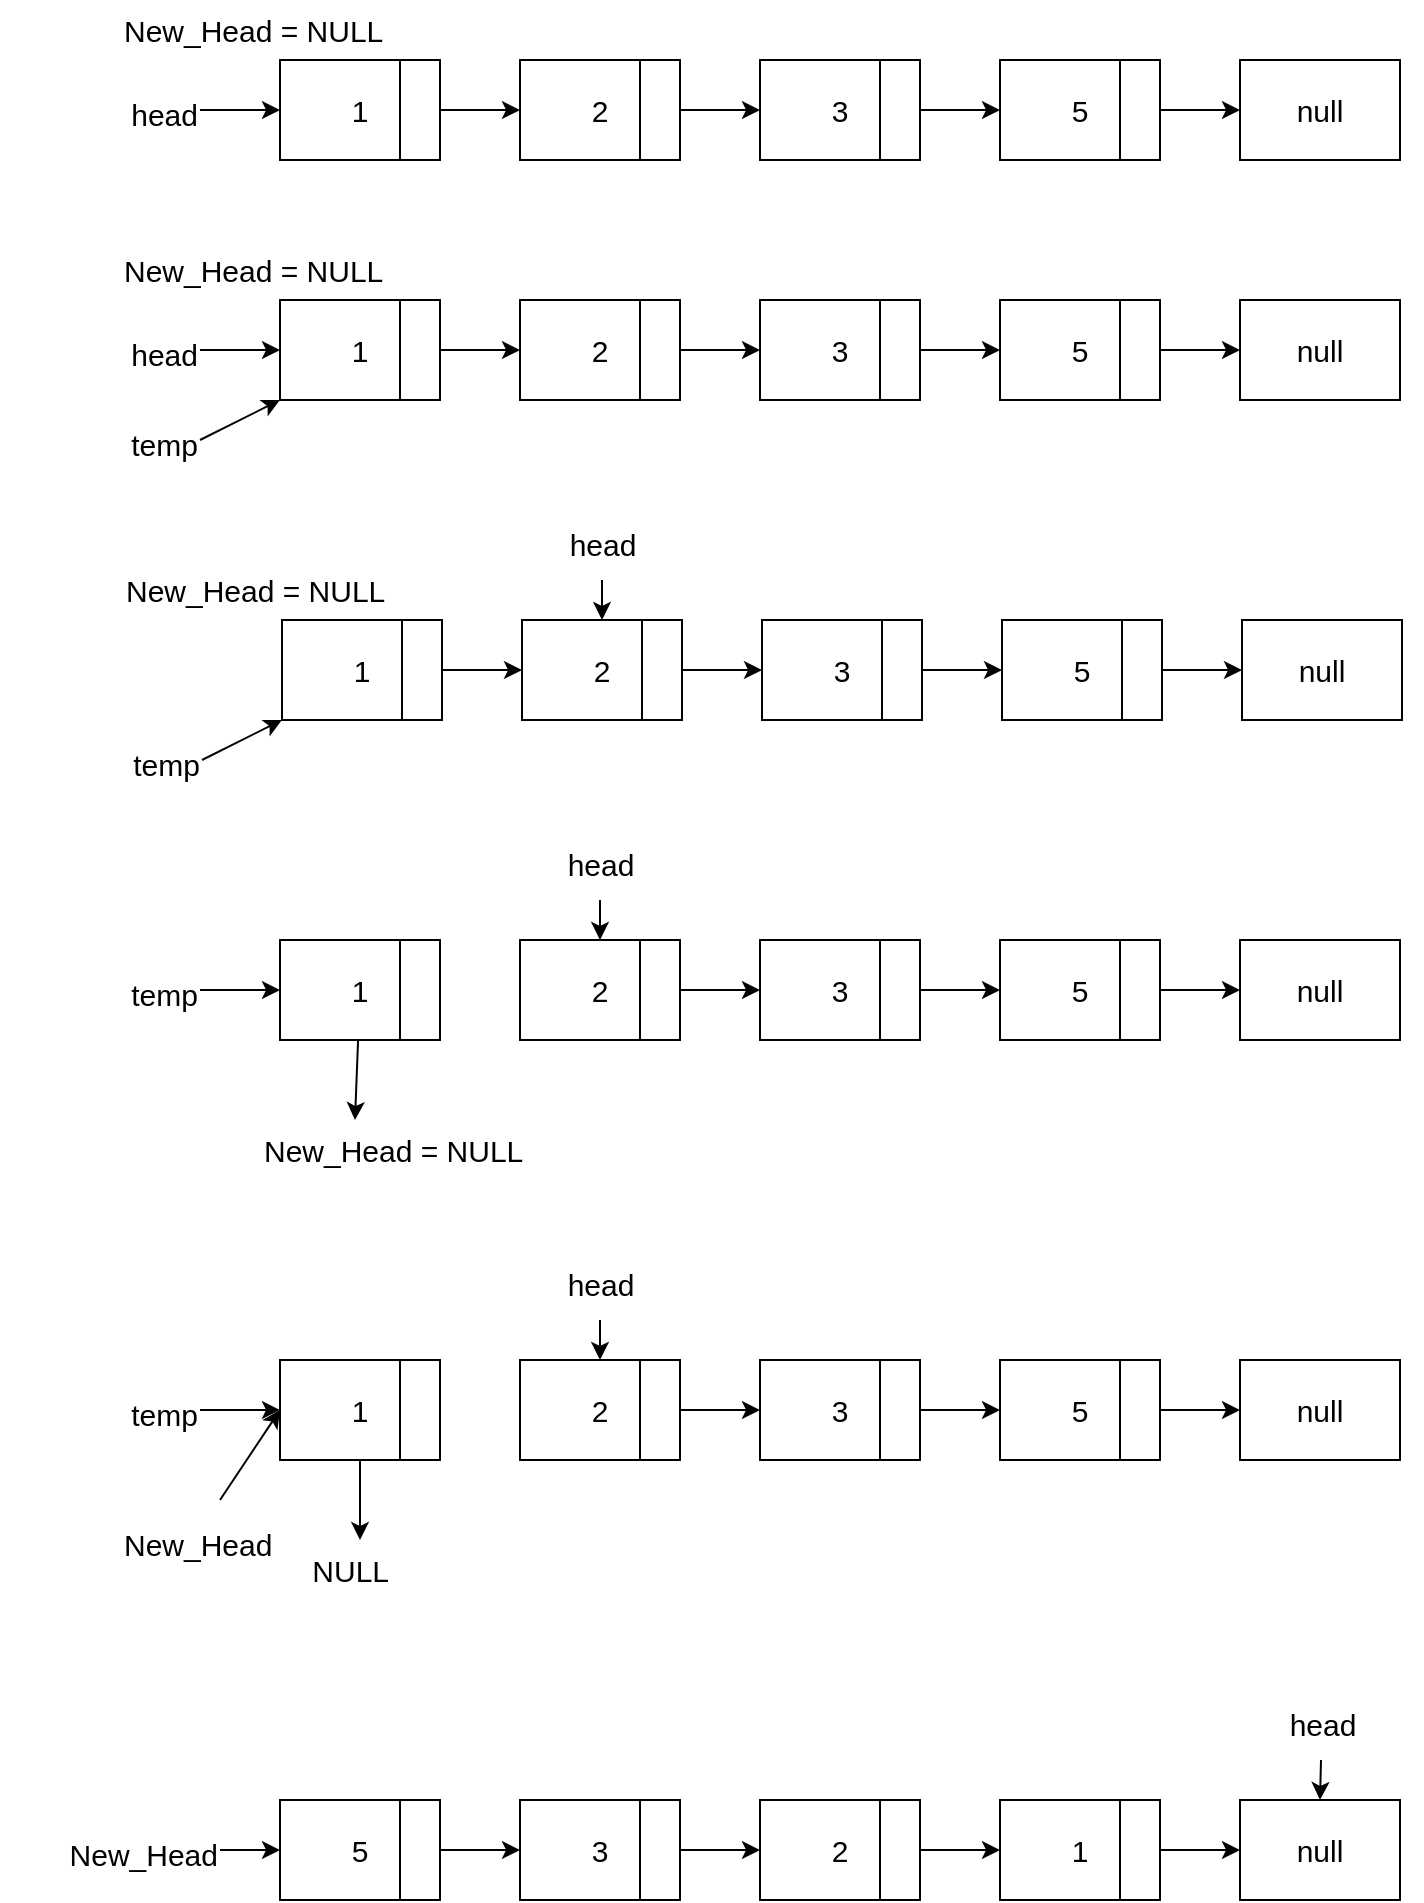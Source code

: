 <mxfile>
    <diagram id="wkf0cXrrHEmZgcqCS4pQ" name="第 1 页">
        <mxGraphModel dx="2213" dy="792" grid="1" gridSize="10" guides="1" tooltips="1" connect="1" arrows="1" fold="1" page="1" pageScale="1" pageWidth="827" pageHeight="1169" math="0" shadow="0">
            <root>
                <mxCell id="0"/>
                <mxCell id="1" parent="0"/>
                <mxCell id="2" value="" style="edgeStyle=none;html=1;fontSize=8;" edge="1" parent="1" source="3" target="5">
                    <mxGeometry relative="1" as="geometry"/>
                </mxCell>
                <mxCell id="3" value="&lt;font style=&quot;font-size: 15px;&quot;&gt;1&lt;/font&gt;" style="shape=internalStorage;whiteSpace=wrap;html=1;backgroundOutline=1;strokeColor=default;fontSize=8;dx=60;dy=0;" vertex="1" parent="1">
                    <mxGeometry x="-680" y="45" width="80" height="50" as="geometry"/>
                </mxCell>
                <mxCell id="4" value="" style="edgeStyle=none;html=1;fontSize=8;" edge="1" parent="1" source="5" target="7">
                    <mxGeometry relative="1" as="geometry"/>
                </mxCell>
                <mxCell id="5" value="&lt;font style=&quot;font-size: 15px;&quot;&gt;2&lt;/font&gt;" style="shape=internalStorage;whiteSpace=wrap;html=1;backgroundOutline=1;strokeColor=default;fontSize=8;dx=60;dy=0;" vertex="1" parent="1">
                    <mxGeometry x="-560" y="45" width="80" height="50" as="geometry"/>
                </mxCell>
                <mxCell id="6" value="" style="edgeStyle=none;html=1;fontSize=15;" edge="1" parent="1" source="7" target="9">
                    <mxGeometry relative="1" as="geometry"/>
                </mxCell>
                <mxCell id="7" value="&lt;font style=&quot;font-size: 15px;&quot;&gt;3&lt;/font&gt;" style="shape=internalStorage;whiteSpace=wrap;html=1;backgroundOutline=1;strokeColor=default;fontSize=8;dx=60;dy=0;" vertex="1" parent="1">
                    <mxGeometry x="-440" y="45" width="80" height="50" as="geometry"/>
                </mxCell>
                <mxCell id="8" value="" style="edgeStyle=none;html=1;fontSize=15;" edge="1" parent="1" source="9" target="10">
                    <mxGeometry relative="1" as="geometry"/>
                </mxCell>
                <mxCell id="9" value="&lt;font style=&quot;font-size: 15px;&quot;&gt;5&lt;/font&gt;" style="shape=internalStorage;whiteSpace=wrap;html=1;backgroundOutline=1;strokeColor=default;fontSize=8;dx=60;dy=0;" vertex="1" parent="1">
                    <mxGeometry x="-320" y="45" width="80" height="50" as="geometry"/>
                </mxCell>
                <mxCell id="10" value="&lt;font style=&quot;font-size: 15px;&quot;&gt;null&lt;/font&gt;" style="shape=internalStorage;whiteSpace=wrap;html=1;backgroundOutline=1;strokeColor=default;fontSize=8;dx=80;dy=0;" vertex="1" parent="1">
                    <mxGeometry x="-200" y="45" width="80" height="50" as="geometry"/>
                </mxCell>
                <mxCell id="11" value="New_Head = NULL" style="text;html=1;strokeColor=none;fillColor=none;align=left;verticalAlign=middle;whiteSpace=wrap;rounded=0;fontSize=15;" vertex="1" parent="1">
                    <mxGeometry x="-760" y="15" width="190" height="30" as="geometry"/>
                </mxCell>
                <mxCell id="12" value="" style="edgeStyle=none;html=1;fontSize=15;" edge="1" parent="1" source="13" target="3">
                    <mxGeometry relative="1" as="geometry"/>
                </mxCell>
                <mxCell id="13" value="&lt;font style=&quot;font-size: 15px; font-weight: normal;&quot;&gt;head&lt;/font&gt;" style="text;strokeColor=none;fillColor=none;html=1;fontSize=24;fontStyle=1;verticalAlign=middle;align=right;" vertex="1" parent="1">
                    <mxGeometry x="-820" y="50" width="100" height="40" as="geometry"/>
                </mxCell>
                <mxCell id="14" value="" style="edgeStyle=none;html=1;fontSize=8;" edge="1" parent="1" source="15" target="17">
                    <mxGeometry relative="1" as="geometry"/>
                </mxCell>
                <mxCell id="15" value="&lt;font style=&quot;font-size: 15px;&quot;&gt;1&lt;/font&gt;" style="shape=internalStorage;whiteSpace=wrap;html=1;backgroundOutline=1;strokeColor=default;fontSize=8;dx=60;dy=0;" vertex="1" parent="1">
                    <mxGeometry x="-680" y="165" width="80" height="50" as="geometry"/>
                </mxCell>
                <mxCell id="16" value="" style="edgeStyle=none;html=1;fontSize=8;" edge="1" parent="1" source="17" target="19">
                    <mxGeometry relative="1" as="geometry"/>
                </mxCell>
                <mxCell id="17" value="&lt;font style=&quot;font-size: 15px;&quot;&gt;2&lt;/font&gt;" style="shape=internalStorage;whiteSpace=wrap;html=1;backgroundOutline=1;strokeColor=default;fontSize=8;dx=60;dy=0;" vertex="1" parent="1">
                    <mxGeometry x="-560" y="165" width="80" height="50" as="geometry"/>
                </mxCell>
                <mxCell id="18" value="" style="edgeStyle=none;html=1;fontSize=15;" edge="1" parent="1" source="19" target="21">
                    <mxGeometry relative="1" as="geometry"/>
                </mxCell>
                <mxCell id="19" value="&lt;font style=&quot;font-size: 15px;&quot;&gt;3&lt;/font&gt;" style="shape=internalStorage;whiteSpace=wrap;html=1;backgroundOutline=1;strokeColor=default;fontSize=8;dx=60;dy=0;" vertex="1" parent="1">
                    <mxGeometry x="-440" y="165" width="80" height="50" as="geometry"/>
                </mxCell>
                <mxCell id="20" value="" style="edgeStyle=none;html=1;fontSize=15;" edge="1" parent="1" source="21" target="22">
                    <mxGeometry relative="1" as="geometry"/>
                </mxCell>
                <mxCell id="21" value="&lt;font style=&quot;font-size: 15px;&quot;&gt;5&lt;/font&gt;" style="shape=internalStorage;whiteSpace=wrap;html=1;backgroundOutline=1;strokeColor=default;fontSize=8;dx=60;dy=0;" vertex="1" parent="1">
                    <mxGeometry x="-320" y="165" width="80" height="50" as="geometry"/>
                </mxCell>
                <mxCell id="22" value="&lt;font style=&quot;font-size: 15px;&quot;&gt;null&lt;/font&gt;" style="shape=internalStorage;whiteSpace=wrap;html=1;backgroundOutline=1;strokeColor=default;fontSize=8;dx=80;dy=0;" vertex="1" parent="1">
                    <mxGeometry x="-200" y="165" width="80" height="50" as="geometry"/>
                </mxCell>
                <mxCell id="23" value="New_Head = NULL" style="text;html=1;strokeColor=none;fillColor=none;align=left;verticalAlign=middle;whiteSpace=wrap;rounded=0;fontSize=15;" vertex="1" parent="1">
                    <mxGeometry x="-760" y="135" width="190" height="30" as="geometry"/>
                </mxCell>
                <mxCell id="24" value="" style="edgeStyle=none;html=1;fontSize=15;" edge="1" parent="1" source="25" target="15">
                    <mxGeometry relative="1" as="geometry"/>
                </mxCell>
                <mxCell id="25" value="&lt;font style=&quot;font-size: 15px; font-weight: normal;&quot;&gt;head&lt;/font&gt;" style="text;strokeColor=none;fillColor=none;html=1;fontSize=24;fontStyle=1;verticalAlign=middle;align=right;" vertex="1" parent="1">
                    <mxGeometry x="-820" y="170" width="100" height="40" as="geometry"/>
                </mxCell>
                <mxCell id="26" value="" style="edgeStyle=none;html=1;fontSize=15;entryX=0;entryY=1;entryDx=0;entryDy=0;exitX=1;exitY=0.5;exitDx=0;exitDy=0;" edge="1" parent="1" source="27" target="15">
                    <mxGeometry relative="1" as="geometry"/>
                </mxCell>
                <mxCell id="27" value="&lt;font style=&quot;font-size: 15px; font-weight: normal;&quot;&gt;temp&lt;br&gt;&lt;/font&gt;" style="text;strokeColor=none;fillColor=none;html=1;fontSize=24;fontStyle=1;verticalAlign=middle;align=right;" vertex="1" parent="1">
                    <mxGeometry x="-820" y="215" width="100" height="40" as="geometry"/>
                </mxCell>
                <mxCell id="28" value="" style="edgeStyle=none;html=1;fontSize=8;" edge="1" parent="1" source="29" target="31">
                    <mxGeometry relative="1" as="geometry"/>
                </mxCell>
                <mxCell id="29" value="&lt;font style=&quot;font-size: 15px;&quot;&gt;1&lt;/font&gt;" style="shape=internalStorage;whiteSpace=wrap;html=1;backgroundOutline=1;strokeColor=default;fontSize=8;dx=60;dy=0;" vertex="1" parent="1">
                    <mxGeometry x="-679" y="325" width="80" height="50" as="geometry"/>
                </mxCell>
                <mxCell id="30" value="" style="edgeStyle=none;html=1;fontSize=8;" edge="1" parent="1" source="31" target="33">
                    <mxGeometry relative="1" as="geometry"/>
                </mxCell>
                <mxCell id="31" value="&lt;font style=&quot;font-size: 15px;&quot;&gt;2&lt;/font&gt;" style="shape=internalStorage;whiteSpace=wrap;html=1;backgroundOutline=1;strokeColor=default;fontSize=8;dx=60;dy=0;" vertex="1" parent="1">
                    <mxGeometry x="-559" y="325" width="80" height="50" as="geometry"/>
                </mxCell>
                <mxCell id="32" value="" style="edgeStyle=none;html=1;fontSize=15;" edge="1" parent="1" source="33" target="35">
                    <mxGeometry relative="1" as="geometry"/>
                </mxCell>
                <mxCell id="33" value="&lt;font style=&quot;font-size: 15px;&quot;&gt;3&lt;/font&gt;" style="shape=internalStorage;whiteSpace=wrap;html=1;backgroundOutline=1;strokeColor=default;fontSize=8;dx=60;dy=0;" vertex="1" parent="1">
                    <mxGeometry x="-439" y="325" width="80" height="50" as="geometry"/>
                </mxCell>
                <mxCell id="34" value="" style="edgeStyle=none;html=1;fontSize=15;" edge="1" parent="1" source="35" target="36">
                    <mxGeometry relative="1" as="geometry"/>
                </mxCell>
                <mxCell id="35" value="&lt;font style=&quot;font-size: 15px;&quot;&gt;5&lt;/font&gt;" style="shape=internalStorage;whiteSpace=wrap;html=1;backgroundOutline=1;strokeColor=default;fontSize=8;dx=60;dy=0;" vertex="1" parent="1">
                    <mxGeometry x="-319" y="325" width="80" height="50" as="geometry"/>
                </mxCell>
                <mxCell id="36" value="&lt;font style=&quot;font-size: 15px;&quot;&gt;null&lt;/font&gt;" style="shape=internalStorage;whiteSpace=wrap;html=1;backgroundOutline=1;strokeColor=default;fontSize=8;dx=80;dy=0;" vertex="1" parent="1">
                    <mxGeometry x="-199" y="325" width="80" height="50" as="geometry"/>
                </mxCell>
                <mxCell id="37" value="New_Head = NULL" style="text;html=1;strokeColor=none;fillColor=none;align=left;verticalAlign=middle;whiteSpace=wrap;rounded=0;fontSize=15;" vertex="1" parent="1">
                    <mxGeometry x="-759" y="295" width="190" height="30" as="geometry"/>
                </mxCell>
                <mxCell id="38" value="" style="edgeStyle=none;html=1;fontSize=15;" edge="1" parent="1" source="39">
                    <mxGeometry relative="1" as="geometry">
                        <mxPoint x="-519" y="325" as="targetPoint"/>
                    </mxGeometry>
                </mxCell>
                <mxCell id="39" value="&lt;font style=&quot;font-size: 15px; font-weight: normal;&quot;&gt;head&lt;/font&gt;" style="text;strokeColor=none;fillColor=none;html=1;fontSize=24;fontStyle=1;verticalAlign=middle;align=center;" vertex="1" parent="1">
                    <mxGeometry x="-569" y="265" width="100" height="40" as="geometry"/>
                </mxCell>
                <mxCell id="40" value="" style="edgeStyle=none;html=1;fontSize=15;entryX=0;entryY=1;entryDx=0;entryDy=0;exitX=1;exitY=0.5;exitDx=0;exitDy=0;" edge="1" parent="1" source="41" target="29">
                    <mxGeometry relative="1" as="geometry"/>
                </mxCell>
                <mxCell id="41" value="&lt;font style=&quot;font-size: 15px; font-weight: normal;&quot;&gt;temp&lt;br&gt;&lt;/font&gt;" style="text;strokeColor=none;fillColor=none;html=1;fontSize=24;fontStyle=1;verticalAlign=middle;align=right;" vertex="1" parent="1">
                    <mxGeometry x="-819" y="375" width="100" height="40" as="geometry"/>
                </mxCell>
                <mxCell id="42" value="" style="edgeStyle=none;html=1;fontSize=8;entryX=0.25;entryY=0;entryDx=0;entryDy=0;" edge="1" parent="1" source="43" target="51">
                    <mxGeometry relative="1" as="geometry"/>
                </mxCell>
                <mxCell id="43" value="&lt;font style=&quot;font-size: 15px;&quot;&gt;1&lt;/font&gt;" style="shape=internalStorage;whiteSpace=wrap;html=1;backgroundOutline=1;strokeColor=default;fontSize=8;dx=60;dy=0;" vertex="1" parent="1">
                    <mxGeometry x="-680" y="485" width="80" height="50" as="geometry"/>
                </mxCell>
                <mxCell id="44" value="" style="edgeStyle=none;html=1;fontSize=8;" edge="1" parent="1" source="45" target="47">
                    <mxGeometry relative="1" as="geometry"/>
                </mxCell>
                <mxCell id="45" value="&lt;font style=&quot;font-size: 15px;&quot;&gt;2&lt;/font&gt;" style="shape=internalStorage;whiteSpace=wrap;html=1;backgroundOutline=1;strokeColor=default;fontSize=8;dx=60;dy=0;" vertex="1" parent="1">
                    <mxGeometry x="-560" y="485" width="80" height="50" as="geometry"/>
                </mxCell>
                <mxCell id="46" value="" style="edgeStyle=none;html=1;fontSize=15;" edge="1" parent="1" source="47" target="49">
                    <mxGeometry relative="1" as="geometry"/>
                </mxCell>
                <mxCell id="47" value="&lt;font style=&quot;font-size: 15px;&quot;&gt;3&lt;/font&gt;" style="shape=internalStorage;whiteSpace=wrap;html=1;backgroundOutline=1;strokeColor=default;fontSize=8;dx=60;dy=0;" vertex="1" parent="1">
                    <mxGeometry x="-440" y="485" width="80" height="50" as="geometry"/>
                </mxCell>
                <mxCell id="48" value="" style="edgeStyle=none;html=1;fontSize=15;" edge="1" parent="1" source="49" target="50">
                    <mxGeometry relative="1" as="geometry"/>
                </mxCell>
                <mxCell id="49" value="&lt;font style=&quot;font-size: 15px;&quot;&gt;5&lt;/font&gt;" style="shape=internalStorage;whiteSpace=wrap;html=1;backgroundOutline=1;strokeColor=default;fontSize=8;dx=60;dy=0;" vertex="1" parent="1">
                    <mxGeometry x="-320" y="485" width="80" height="50" as="geometry"/>
                </mxCell>
                <mxCell id="50" value="&lt;font style=&quot;font-size: 15px;&quot;&gt;null&lt;/font&gt;" style="shape=internalStorage;whiteSpace=wrap;html=1;backgroundOutline=1;strokeColor=default;fontSize=8;dx=80;dy=0;" vertex="1" parent="1">
                    <mxGeometry x="-200" y="485" width="80" height="50" as="geometry"/>
                </mxCell>
                <mxCell id="51" value="New_Head = NULL" style="text;html=1;strokeColor=none;fillColor=none;align=left;verticalAlign=middle;whiteSpace=wrap;rounded=0;fontSize=15;" vertex="1" parent="1">
                    <mxGeometry x="-690" y="575" width="190" height="30" as="geometry"/>
                </mxCell>
                <mxCell id="52" value="" style="edgeStyle=none;html=1;fontSize=15;" edge="1" parent="1" source="53">
                    <mxGeometry relative="1" as="geometry">
                        <mxPoint x="-520" y="485" as="targetPoint"/>
                    </mxGeometry>
                </mxCell>
                <mxCell id="53" value="&lt;font style=&quot;font-size: 15px; font-weight: normal;&quot;&gt;head&lt;/font&gt;" style="text;strokeColor=none;fillColor=none;html=1;fontSize=24;fontStyle=1;verticalAlign=middle;align=center;" vertex="1" parent="1">
                    <mxGeometry x="-570" y="425" width="100" height="40" as="geometry"/>
                </mxCell>
                <mxCell id="54" value="" style="edgeStyle=none;html=1;fontSize=15;entryX=0;entryY=0.5;entryDx=0;entryDy=0;exitX=1;exitY=0.5;exitDx=0;exitDy=0;" edge="1" parent="1" source="55" target="43">
                    <mxGeometry relative="1" as="geometry"/>
                </mxCell>
                <mxCell id="55" value="&lt;font style=&quot;font-size: 15px; font-weight: normal;&quot;&gt;temp&lt;br&gt;&lt;/font&gt;" style="text;strokeColor=none;fillColor=none;html=1;fontSize=24;fontStyle=1;verticalAlign=middle;align=right;" vertex="1" parent="1">
                    <mxGeometry x="-820" y="490" width="100" height="40" as="geometry"/>
                </mxCell>
                <mxCell id="56" value="" style="edgeStyle=none;html=1;fontSize=8;entryX=0.5;entryY=0;entryDx=0;entryDy=0;" edge="1" parent="1" source="57" target="65">
                    <mxGeometry relative="1" as="geometry"/>
                </mxCell>
                <mxCell id="57" value="&lt;font style=&quot;font-size: 15px;&quot;&gt;1&lt;/font&gt;" style="shape=internalStorage;whiteSpace=wrap;html=1;backgroundOutline=1;strokeColor=default;fontSize=8;dx=60;dy=0;" vertex="1" parent="1">
                    <mxGeometry x="-680" y="695" width="80" height="50" as="geometry"/>
                </mxCell>
                <mxCell id="58" value="" style="edgeStyle=none;html=1;fontSize=8;" edge="1" parent="1" source="59" target="61">
                    <mxGeometry relative="1" as="geometry"/>
                </mxCell>
                <mxCell id="59" value="&lt;font style=&quot;font-size: 15px;&quot;&gt;2&lt;/font&gt;" style="shape=internalStorage;whiteSpace=wrap;html=1;backgroundOutline=1;strokeColor=default;fontSize=8;dx=60;dy=0;" vertex="1" parent="1">
                    <mxGeometry x="-560" y="695" width="80" height="50" as="geometry"/>
                </mxCell>
                <mxCell id="60" value="" style="edgeStyle=none;html=1;fontSize=15;" edge="1" parent="1" source="61" target="63">
                    <mxGeometry relative="1" as="geometry"/>
                </mxCell>
                <mxCell id="61" value="&lt;font style=&quot;font-size: 15px;&quot;&gt;3&lt;/font&gt;" style="shape=internalStorage;whiteSpace=wrap;html=1;backgroundOutline=1;strokeColor=default;fontSize=8;dx=60;dy=0;" vertex="1" parent="1">
                    <mxGeometry x="-440" y="695" width="80" height="50" as="geometry"/>
                </mxCell>
                <mxCell id="62" value="" style="edgeStyle=none;html=1;fontSize=15;" edge="1" parent="1" source="63" target="64">
                    <mxGeometry relative="1" as="geometry"/>
                </mxCell>
                <mxCell id="63" value="&lt;font style=&quot;font-size: 15px;&quot;&gt;5&lt;/font&gt;" style="shape=internalStorage;whiteSpace=wrap;html=1;backgroundOutline=1;strokeColor=default;fontSize=8;dx=60;dy=0;" vertex="1" parent="1">
                    <mxGeometry x="-320" y="695" width="80" height="50" as="geometry"/>
                </mxCell>
                <mxCell id="64" value="&lt;font style=&quot;font-size: 15px;&quot;&gt;null&lt;/font&gt;" style="shape=internalStorage;whiteSpace=wrap;html=1;backgroundOutline=1;strokeColor=default;fontSize=8;dx=80;dy=0;" vertex="1" parent="1">
                    <mxGeometry x="-200" y="695" width="80" height="50" as="geometry"/>
                </mxCell>
                <mxCell id="65" value="&amp;nbsp;NULL" style="text;html=1;strokeColor=none;fillColor=none;align=left;verticalAlign=middle;whiteSpace=wrap;rounded=0;fontSize=15;" vertex="1" parent="1">
                    <mxGeometry x="-670" y="785" width="60" height="30" as="geometry"/>
                </mxCell>
                <mxCell id="66" value="" style="edgeStyle=none;html=1;fontSize=15;" edge="1" parent="1" source="67">
                    <mxGeometry relative="1" as="geometry">
                        <mxPoint x="-520" y="695" as="targetPoint"/>
                    </mxGeometry>
                </mxCell>
                <mxCell id="67" value="&lt;font style=&quot;font-size: 15px; font-weight: normal;&quot;&gt;head&lt;/font&gt;" style="text;strokeColor=none;fillColor=none;html=1;fontSize=24;fontStyle=1;verticalAlign=middle;align=center;" vertex="1" parent="1">
                    <mxGeometry x="-570" y="635" width="100" height="40" as="geometry"/>
                </mxCell>
                <mxCell id="68" value="" style="edgeStyle=none;html=1;fontSize=15;entryX=0;entryY=0.5;entryDx=0;entryDy=0;exitX=1;exitY=0.5;exitDx=0;exitDy=0;" edge="1" parent="1" source="69" target="57">
                    <mxGeometry relative="1" as="geometry"/>
                </mxCell>
                <mxCell id="69" value="&lt;font style=&quot;font-size: 15px; font-weight: normal;&quot;&gt;temp&lt;br&gt;&lt;/font&gt;" style="text;strokeColor=none;fillColor=none;html=1;fontSize=24;fontStyle=1;verticalAlign=middle;align=right;" vertex="1" parent="1">
                    <mxGeometry x="-820" y="700" width="100" height="40" as="geometry"/>
                </mxCell>
                <mxCell id="70" style="edgeStyle=none;html=1;exitX=0.5;exitY=0;exitDx=0;exitDy=0;entryX=0;entryY=0.5;entryDx=0;entryDy=0;fontSize=15;" edge="1" parent="1" source="71" target="57">
                    <mxGeometry relative="1" as="geometry"/>
                </mxCell>
                <mxCell id="71" value="&lt;div style=&quot;&quot;&gt;&lt;span style=&quot;font-size: 15px; font-weight: normal; background-color: initial;&quot;&gt;New_Head&lt;/span&gt;&lt;/div&gt;" style="text;strokeColor=none;fillColor=none;html=1;fontSize=24;fontStyle=1;verticalAlign=middle;align=left;" vertex="1" parent="1">
                    <mxGeometry x="-760" y="765" width="100" height="40" as="geometry"/>
                </mxCell>
                <mxCell id="72" style="edgeStyle=none;html=1;exitX=1;exitY=0.5;exitDx=0;exitDy=0;entryX=0;entryY=0.5;entryDx=0;entryDy=0;fontSize=15;" edge="1" parent="1" source="73" target="75">
                    <mxGeometry relative="1" as="geometry"/>
                </mxCell>
                <mxCell id="73" value="&lt;font style=&quot;font-size: 15px;&quot;&gt;5&lt;/font&gt;" style="shape=internalStorage;whiteSpace=wrap;html=1;backgroundOutline=1;strokeColor=default;fontSize=8;dx=60;dy=0;" vertex="1" parent="1">
                    <mxGeometry x="-680" y="915" width="80" height="50" as="geometry"/>
                </mxCell>
                <mxCell id="74" value="" style="edgeStyle=none;html=1;fontSize=8;" edge="1" parent="1" source="75" target="77">
                    <mxGeometry relative="1" as="geometry"/>
                </mxCell>
                <mxCell id="75" value="&lt;font style=&quot;font-size: 15px;&quot;&gt;3&lt;/font&gt;" style="shape=internalStorage;whiteSpace=wrap;html=1;backgroundOutline=1;strokeColor=default;fontSize=8;dx=60;dy=0;" vertex="1" parent="1">
                    <mxGeometry x="-560" y="915" width="80" height="50" as="geometry"/>
                </mxCell>
                <mxCell id="76" value="" style="edgeStyle=none;html=1;fontSize=15;" edge="1" parent="1" source="77" target="79">
                    <mxGeometry relative="1" as="geometry"/>
                </mxCell>
                <mxCell id="77" value="&lt;font style=&quot;font-size: 15px;&quot;&gt;2&lt;/font&gt;" style="shape=internalStorage;whiteSpace=wrap;html=1;backgroundOutline=1;strokeColor=default;fontSize=8;dx=60;dy=0;" vertex="1" parent="1">
                    <mxGeometry x="-440" y="915" width="80" height="50" as="geometry"/>
                </mxCell>
                <mxCell id="78" value="" style="edgeStyle=none;html=1;fontSize=15;" edge="1" parent="1" source="79" target="80">
                    <mxGeometry relative="1" as="geometry"/>
                </mxCell>
                <mxCell id="79" value="&lt;font style=&quot;font-size: 15px;&quot;&gt;1&lt;/font&gt;" style="shape=internalStorage;whiteSpace=wrap;html=1;backgroundOutline=1;strokeColor=default;fontSize=8;dx=60;dy=0;" vertex="1" parent="1">
                    <mxGeometry x="-320" y="915" width="80" height="50" as="geometry"/>
                </mxCell>
                <mxCell id="80" value="&lt;font style=&quot;font-size: 15px;&quot;&gt;null&lt;/font&gt;" style="shape=internalStorage;whiteSpace=wrap;html=1;backgroundOutline=1;strokeColor=default;fontSize=8;dx=80;dy=0;" vertex="1" parent="1">
                    <mxGeometry x="-200" y="915" width="80" height="50" as="geometry"/>
                </mxCell>
                <mxCell id="81" value="" style="edgeStyle=none;html=1;fontSize=15;entryX=0.5;entryY=0;entryDx=0;entryDy=0;" edge="1" parent="1" source="82" target="80">
                    <mxGeometry relative="1" as="geometry">
                        <mxPoint x="-520" y="915" as="targetPoint"/>
                    </mxGeometry>
                </mxCell>
                <mxCell id="82" value="&lt;font style=&quot;font-size: 15px; font-weight: normal;&quot;&gt;head&lt;/font&gt;" style="text;strokeColor=none;fillColor=none;html=1;fontSize=24;fontStyle=1;verticalAlign=middle;align=center;" vertex="1" parent="1">
                    <mxGeometry x="-209" y="855" width="100" height="40" as="geometry"/>
                </mxCell>
                <mxCell id="83" style="edgeStyle=none;html=1;exitX=1;exitY=0.5;exitDx=0;exitDy=0;entryX=0;entryY=0.5;entryDx=0;entryDy=0;fontSize=15;" edge="1" parent="1" source="84" target="73">
                    <mxGeometry relative="1" as="geometry"/>
                </mxCell>
                <mxCell id="84" value="&lt;div style=&quot;&quot;&gt;&lt;span style=&quot;font-size: 15px; font-weight: normal; background-color: initial;&quot;&gt;New_Head&lt;/span&gt;&lt;/div&gt;" style="text;strokeColor=none;fillColor=none;html=1;fontSize=24;fontStyle=1;verticalAlign=middle;align=right;" vertex="1" parent="1">
                    <mxGeometry x="-810" y="920" width="100" height="40" as="geometry"/>
                </mxCell>
            </root>
        </mxGraphModel>
    </diagram>
</mxfile>